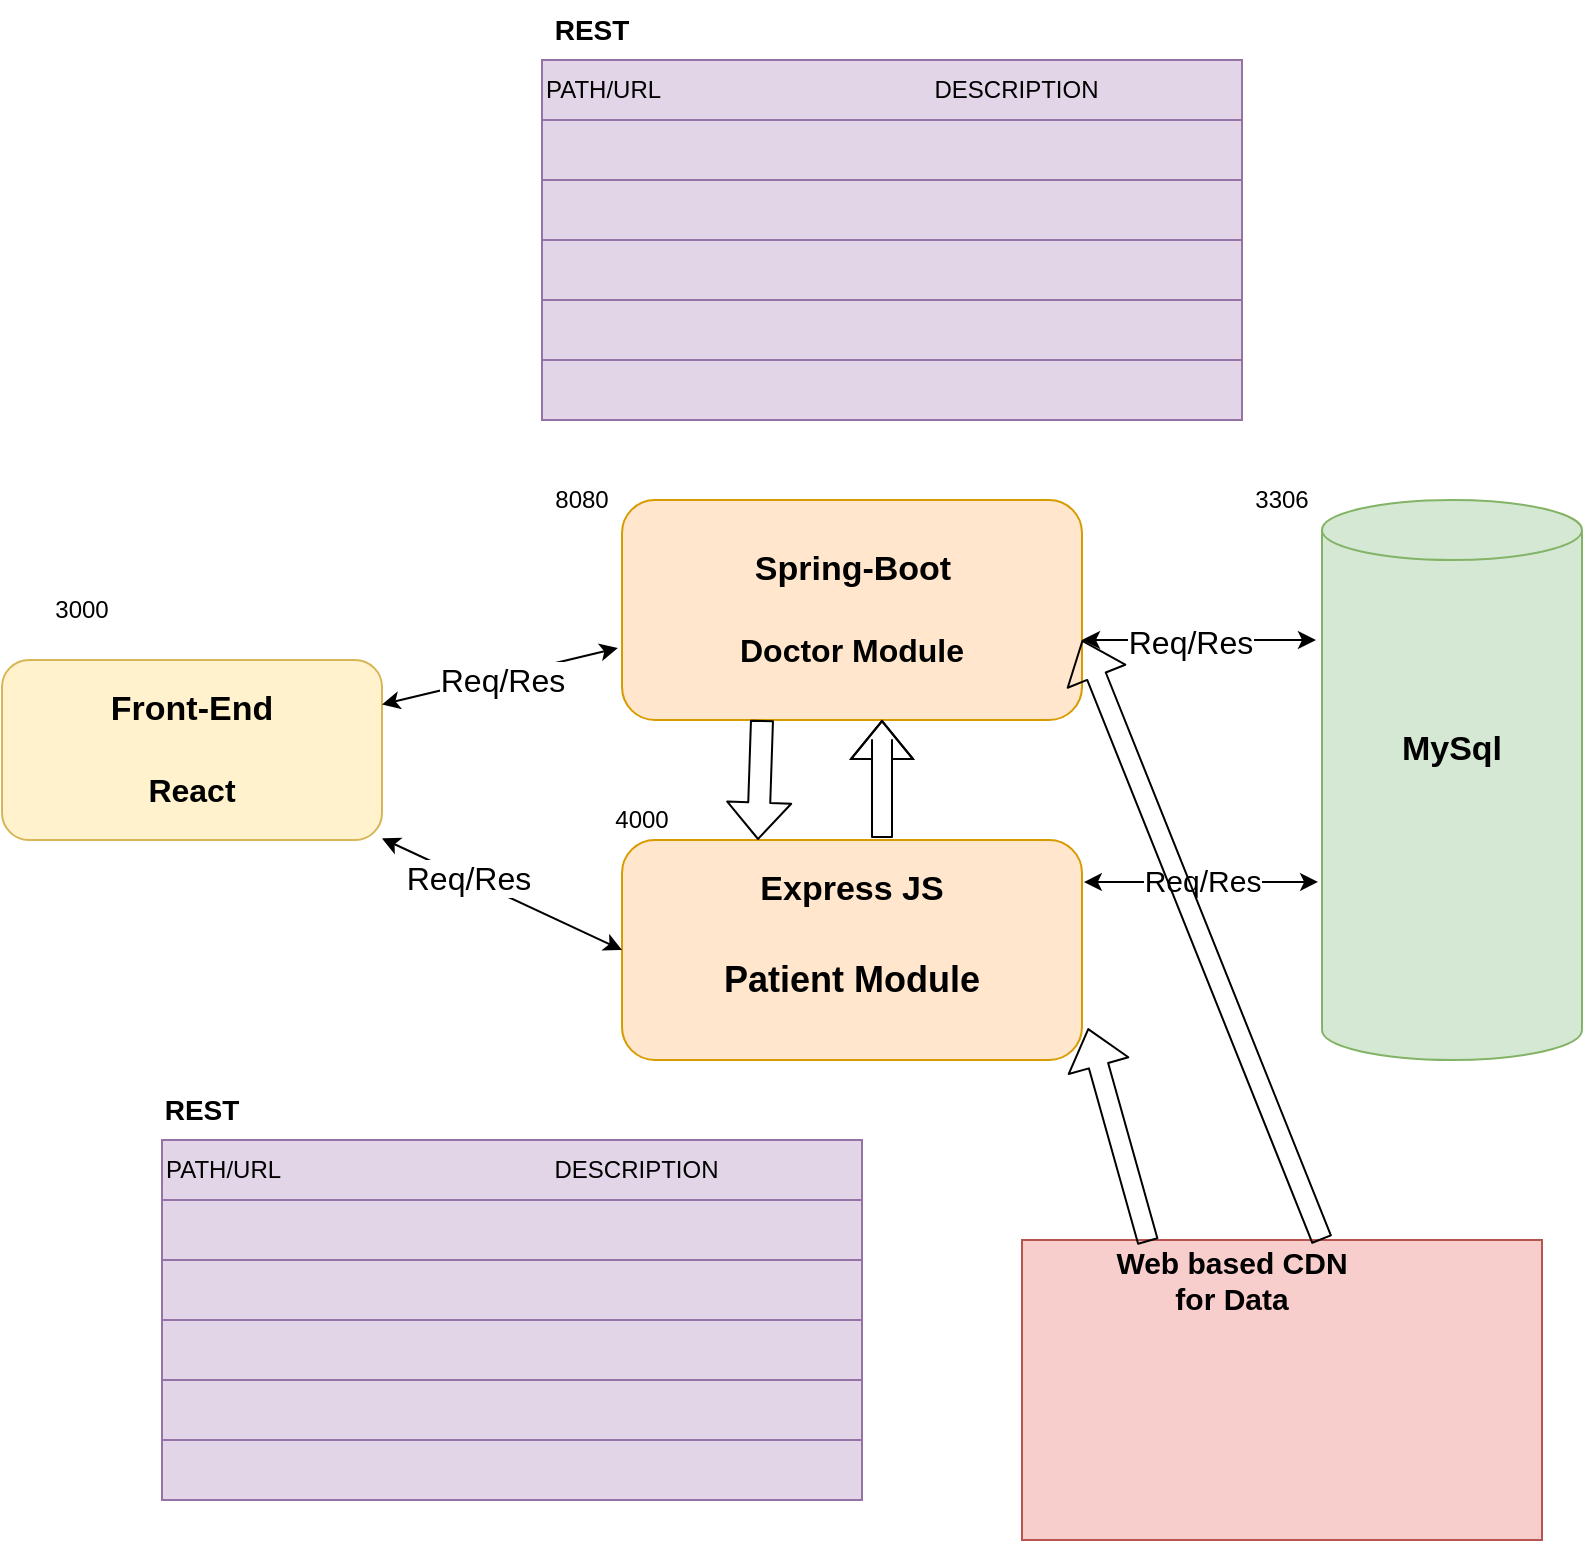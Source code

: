 <mxfile version="13.9.9" type="device"><diagram id="JGiabww52Pxpe4N4MOyC" name="Page-1"><mxGraphModel dx="868" dy="1610" grid="1" gridSize="10" guides="1" tooltips="1" connect="1" arrows="1" fold="1" page="1" pageScale="1" pageWidth="850" pageHeight="1100" math="0" shadow="0"><root><mxCell id="0"/><mxCell id="1" parent="0"/><mxCell id="6i-IOa0XERHMzChxZtZu-3" value="" style="rounded=1;whiteSpace=wrap;html=1;fillColor=#fff2cc;strokeColor=#d6b656;" parent="1" vertex="1"><mxGeometry x="20" y="200" width="190" height="90" as="geometry"/></mxCell><mxCell id="6i-IOa0XERHMzChxZtZu-4" value="&lt;font style=&quot;font-size: 17px&quot;&gt;&lt;b&gt;Front-End&lt;/b&gt;&lt;/font&gt;" style="text;html=1;strokeColor=none;fillColor=none;align=center;verticalAlign=middle;whiteSpace=wrap;rounded=0;" parent="1" vertex="1"><mxGeometry x="50" y="210" width="130" height="30" as="geometry"/></mxCell><mxCell id="6i-IOa0XERHMzChxZtZu-5" value="" style="rounded=1;whiteSpace=wrap;html=1;fillColor=#ffe6cc;strokeColor=#d79b00;" parent="1" vertex="1"><mxGeometry x="330" y="120" width="230" height="110" as="geometry"/></mxCell><mxCell id="6i-IOa0XERHMzChxZtZu-6" value="" style="rounded=1;whiteSpace=wrap;html=1;fillColor=#ffe6cc;strokeColor=#d79b00;" parent="1" vertex="1"><mxGeometry x="330" y="290" width="230" height="110" as="geometry"/></mxCell><mxCell id="6i-IOa0XERHMzChxZtZu-7" value="&lt;font style=&quot;font-size: 17px&quot;&gt;&lt;b&gt;Spring-Boot&lt;/b&gt;&lt;/font&gt;" style="text;html=1;strokeColor=none;fillColor=none;align=center;verticalAlign=middle;whiteSpace=wrap;rounded=0;" parent="1" vertex="1"><mxGeometry x="372.5" y="140" width="145" height="30" as="geometry"/></mxCell><mxCell id="6i-IOa0XERHMzChxZtZu-8" value="&lt;span style=&quot;font-size: 16px&quot;&gt;&lt;b&gt;Doctor Module&lt;/b&gt;&lt;/span&gt;" style="text;html=1;strokeColor=none;fillColor=none;align=center;verticalAlign=middle;whiteSpace=wrap;rounded=0;" parent="1" vertex="1"><mxGeometry x="375" y="180" width="140" height="30" as="geometry"/></mxCell><mxCell id="6i-IOa0XERHMzChxZtZu-9" value="&lt;font style=&quot;font-size: 17px&quot;&gt;&lt;b&gt;Express JS&lt;/b&gt;&lt;/font&gt;" style="text;html=1;strokeColor=none;fillColor=none;align=center;verticalAlign=middle;whiteSpace=wrap;rounded=0;" parent="1" vertex="1"><mxGeometry x="390" y="300" width="110" height="30" as="geometry"/></mxCell><mxCell id="6i-IOa0XERHMzChxZtZu-10" value="&lt;font style=&quot;font-size: 18px&quot;&gt;&lt;b&gt;Patient Module&lt;/b&gt;&lt;/font&gt;" style="text;html=1;strokeColor=none;fillColor=none;align=center;verticalAlign=middle;whiteSpace=wrap;rounded=0;" parent="1" vertex="1"><mxGeometry x="380" y="340" width="130" height="40" as="geometry"/></mxCell><mxCell id="6i-IOa0XERHMzChxZtZu-11" value="" style="shape=cylinder3;whiteSpace=wrap;html=1;boundedLbl=1;backgroundOutline=1;size=15;fillColor=#d5e8d4;strokeColor=#82b366;" parent="1" vertex="1"><mxGeometry x="680" y="120" width="130" height="280" as="geometry"/></mxCell><mxCell id="6i-IOa0XERHMzChxZtZu-12" value="&lt;font style=&quot;font-size: 17px&quot;&gt;&lt;b&gt;MySql&lt;/b&gt;&lt;/font&gt;" style="text;html=1;strokeColor=none;fillColor=none;align=center;verticalAlign=middle;whiteSpace=wrap;rounded=0;" parent="1" vertex="1"><mxGeometry x="690" y="220" width="110" height="50" as="geometry"/></mxCell><mxCell id="6i-IOa0XERHMzChxZtZu-19" value="" style="endArrow=classic;startArrow=classic;html=1;exitX=1;exitY=0.636;exitDx=0;exitDy=0;exitPerimeter=0;" parent="1" source="6i-IOa0XERHMzChxZtZu-5" edge="1"><mxGeometry width="50" height="50" relative="1" as="geometry"><mxPoint x="600" y="220" as="sourcePoint"/><mxPoint x="677" y="190" as="targetPoint"/><Array as="points"><mxPoint x="630" y="190"/></Array></mxGeometry></mxCell><mxCell id="6i-IOa0XERHMzChxZtZu-20" value="&lt;font style=&quot;font-size: 16px&quot;&gt;Req/Res&lt;/font&gt;" style="edgeLabel;html=1;align=center;verticalAlign=middle;resizable=0;points=[];" parent="6i-IOa0XERHMzChxZtZu-19" vertex="1" connectable="0"><mxGeometry x="-0.077" y="-1" relative="1" as="geometry"><mxPoint as="offset"/></mxGeometry></mxCell><mxCell id="6i-IOa0XERHMzChxZtZu-22" value="" style="endArrow=classic;startArrow=classic;html=1;exitX=1.004;exitY=0.191;exitDx=0;exitDy=0;exitPerimeter=0;entryX=-0.015;entryY=0.682;entryDx=0;entryDy=0;entryPerimeter=0;" parent="1" source="6i-IOa0XERHMzChxZtZu-6" target="6i-IOa0XERHMzChxZtZu-11" edge="1"><mxGeometry width="50" height="50" relative="1" as="geometry"><mxPoint x="590" y="360" as="sourcePoint"/><mxPoint x="640" y="310" as="targetPoint"/></mxGeometry></mxCell><mxCell id="6i-IOa0XERHMzChxZtZu-24" value="&lt;font style=&quot;font-size: 15px&quot;&gt;Req/Res&lt;/font&gt;" style="edgeLabel;html=1;align=center;verticalAlign=middle;resizable=0;points=[];" parent="6i-IOa0XERHMzChxZtZu-22" vertex="1" connectable="0"><mxGeometry x="0.641" y="1" relative="1" as="geometry"><mxPoint x="-36.92" as="offset"/></mxGeometry></mxCell><mxCell id="6i-IOa0XERHMzChxZtZu-25" value="" style="endArrow=classic;startArrow=classic;html=1;entryX=0;entryY=0.5;entryDx=0;entryDy=0;" parent="1" source="6i-IOa0XERHMzChxZtZu-3" target="6i-IOa0XERHMzChxZtZu-6" edge="1"><mxGeometry width="50" height="50" relative="1" as="geometry"><mxPoint x="230" y="340" as="sourcePoint"/><mxPoint x="280" y="290" as="targetPoint"/></mxGeometry></mxCell><mxCell id="6i-IOa0XERHMzChxZtZu-27" value="&lt;font style=&quot;font-size: 16px&quot;&gt;Req/Res&lt;/font&gt;" style="edgeLabel;html=1;align=center;verticalAlign=middle;resizable=0;points=[];" parent="6i-IOa0XERHMzChxZtZu-25" vertex="1" connectable="0"><mxGeometry x="-0.284" relative="1" as="geometry"><mxPoint as="offset"/></mxGeometry></mxCell><mxCell id="6i-IOa0XERHMzChxZtZu-26" value="" style="endArrow=classic;startArrow=classic;html=1;entryX=-0.009;entryY=0.673;entryDx=0;entryDy=0;entryPerimeter=0;" parent="1" source="6i-IOa0XERHMzChxZtZu-3" target="6i-IOa0XERHMzChxZtZu-5" edge="1"><mxGeometry width="50" height="50" relative="1" as="geometry"><mxPoint x="240" y="230" as="sourcePoint"/><mxPoint x="280" y="190" as="targetPoint"/></mxGeometry></mxCell><mxCell id="6i-IOa0XERHMzChxZtZu-28" value="&lt;font style=&quot;font-size: 16px&quot;&gt;Req/Res&lt;/font&gt;" style="edgeLabel;html=1;align=center;verticalAlign=middle;resizable=0;points=[];" parent="6i-IOa0XERHMzChxZtZu-26" vertex="1" connectable="0"><mxGeometry x="0.381" y="2" relative="1" as="geometry"><mxPoint x="-21.23" y="9.24" as="offset"/></mxGeometry></mxCell><mxCell id="6i-IOa0XERHMzChxZtZu-29" value="&lt;font style=&quot;font-size: 16px&quot;&gt;&lt;b&gt;React&lt;/b&gt;&lt;/font&gt;" style="text;html=1;strokeColor=none;fillColor=none;align=center;verticalAlign=middle;whiteSpace=wrap;rounded=0;" parent="1" vertex="1"><mxGeometry x="50" y="250" width="130" height="30" as="geometry"/></mxCell><mxCell id="M5rUDJcV3AsO8aFOefzu-1" value="" style="rounded=0;whiteSpace=wrap;html=1;fillColor=#f8cecc;strokeColor=#b85450;" parent="1" vertex="1"><mxGeometry x="530" y="490" width="260" height="150" as="geometry"/></mxCell><mxCell id="M5rUDJcV3AsO8aFOefzu-2" value="&lt;b&gt;&lt;font style=&quot;font-size: 15px&quot;&gt;Web based CDN for Data&lt;/font&gt;&lt;/b&gt;" style="text;html=1;strokeColor=none;fillColor=none;align=center;verticalAlign=middle;whiteSpace=wrap;rounded=0;" parent="1" vertex="1"><mxGeometry x="570" y="490" width="130" height="40" as="geometry"/></mxCell><mxCell id="M5rUDJcV3AsO8aFOefzu-3" value="" style="shape=flexArrow;endArrow=classic;html=1;" parent="1" edge="1"><mxGeometry width="50" height="50" relative="1" as="geometry"><mxPoint x="460" y="289" as="sourcePoint"/><mxPoint x="460" y="230" as="targetPoint"/><Array as="points"><mxPoint x="460" y="240"/></Array></mxGeometry></mxCell><mxCell id="M5rUDJcV3AsO8aFOefzu-4" value="" style="shape=flexArrow;endArrow=classic;html=1;width=11;endSize=5.73;" parent="1" edge="1"><mxGeometry width="50" height="50" relative="1" as="geometry"><mxPoint x="400" y="230" as="sourcePoint"/><mxPoint x="398" y="290" as="targetPoint"/><Array as="points"><mxPoint x="400" y="230"/></Array></mxGeometry></mxCell><mxCell id="M5rUDJcV3AsO8aFOefzu-6" value="PATH/URL&amp;nbsp; &amp;nbsp; &amp;nbsp; &amp;nbsp; &amp;nbsp; &amp;nbsp; &amp;nbsp; &amp;nbsp; &amp;nbsp; &amp;nbsp; &amp;nbsp; &amp;nbsp; &amp;nbsp; &amp;nbsp; &amp;nbsp; &amp;nbsp; &amp;nbsp; &amp;nbsp; &amp;nbsp; &amp;nbsp; &amp;nbsp;DESCRIPTION" style="rounded=0;whiteSpace=wrap;html=1;fillColor=#e1d5e7;strokeColor=#9673a6;align=left;" parent="1" vertex="1"><mxGeometry x="100" y="440" width="350" height="30" as="geometry"/></mxCell><mxCell id="M5rUDJcV3AsO8aFOefzu-8" value="" style="rounded=0;whiteSpace=wrap;html=1;fillColor=#e1d5e7;strokeColor=#9673a6;align=left;" parent="1" vertex="1"><mxGeometry x="100" y="470" width="350" height="30" as="geometry"/></mxCell><mxCell id="M5rUDJcV3AsO8aFOefzu-9" value="" style="rounded=0;whiteSpace=wrap;html=1;fillColor=#e1d5e7;strokeColor=#9673a6;align=left;" parent="1" vertex="1"><mxGeometry x="100" y="500" width="350" height="30" as="geometry"/></mxCell><mxCell id="M5rUDJcV3AsO8aFOefzu-10" value="" style="rounded=0;whiteSpace=wrap;html=1;fillColor=#e1d5e7;strokeColor=#9673a6;align=left;" parent="1" vertex="1"><mxGeometry x="100" y="530" width="350" height="30" as="geometry"/></mxCell><mxCell id="M5rUDJcV3AsO8aFOefzu-11" value="" style="rounded=0;whiteSpace=wrap;html=1;fillColor=#e1d5e7;strokeColor=#9673a6;align=left;" parent="1" vertex="1"><mxGeometry x="100" y="560" width="350" height="30" as="geometry"/></mxCell><mxCell id="M5rUDJcV3AsO8aFOefzu-12" value="" style="rounded=0;whiteSpace=wrap;html=1;fillColor=#e1d5e7;strokeColor=#9673a6;align=left;" parent="1" vertex="1"><mxGeometry x="100" y="590" width="350" height="30" as="geometry"/></mxCell><mxCell id="M5rUDJcV3AsO8aFOefzu-13" value="PATH/URL&amp;nbsp; &amp;nbsp; &amp;nbsp; &amp;nbsp; &amp;nbsp; &amp;nbsp; &amp;nbsp; &amp;nbsp; &amp;nbsp; &amp;nbsp; &amp;nbsp; &amp;nbsp; &amp;nbsp; &amp;nbsp; &amp;nbsp; &amp;nbsp; &amp;nbsp; &amp;nbsp; &amp;nbsp; &amp;nbsp; &amp;nbsp;DESCRIPTION" style="rounded=0;whiteSpace=wrap;html=1;fillColor=#e1d5e7;strokeColor=#9673a6;align=left;" parent="1" vertex="1"><mxGeometry x="290" y="-100" width="350" height="30" as="geometry"/></mxCell><mxCell id="M5rUDJcV3AsO8aFOefzu-14" value="" style="rounded=0;whiteSpace=wrap;html=1;fillColor=#e1d5e7;strokeColor=#9673a6;align=left;" parent="1" vertex="1"><mxGeometry x="290" y="-70" width="350" height="30" as="geometry"/></mxCell><mxCell id="M5rUDJcV3AsO8aFOefzu-15" value="" style="rounded=0;whiteSpace=wrap;html=1;fillColor=#e1d5e7;strokeColor=#9673a6;align=left;" parent="1" vertex="1"><mxGeometry x="290" y="-40" width="350" height="30" as="geometry"/></mxCell><mxCell id="M5rUDJcV3AsO8aFOefzu-16" value="" style="rounded=0;whiteSpace=wrap;html=1;fillColor=#e1d5e7;strokeColor=#9673a6;align=left;" parent="1" vertex="1"><mxGeometry x="290" y="-10" width="350" height="30" as="geometry"/></mxCell><mxCell id="M5rUDJcV3AsO8aFOefzu-17" value="" style="rounded=0;whiteSpace=wrap;html=1;fillColor=#e1d5e7;strokeColor=#9673a6;align=left;" parent="1" vertex="1"><mxGeometry x="290" y="20" width="350" height="30" as="geometry"/></mxCell><mxCell id="M5rUDJcV3AsO8aFOefzu-18" value="" style="rounded=0;whiteSpace=wrap;html=1;fillColor=#e1d5e7;strokeColor=#9673a6;align=left;" parent="1" vertex="1"><mxGeometry x="290" y="50" width="350" height="30" as="geometry"/></mxCell><mxCell id="M5rUDJcV3AsO8aFOefzu-19" value="" style="shape=flexArrow;endArrow=classic;html=1;exitX=0.177;exitY=0.025;exitDx=0;exitDy=0;exitPerimeter=0;entryX=1.013;entryY=0.855;entryDx=0;entryDy=0;entryPerimeter=0;" parent="1" source="M5rUDJcV3AsO8aFOefzu-2" target="6i-IOa0XERHMzChxZtZu-6" edge="1"><mxGeometry width="50" height="50" relative="1" as="geometry"><mxPoint x="410" y="480" as="sourcePoint"/><mxPoint x="460" y="430" as="targetPoint"/><Array as="points"/></mxGeometry></mxCell><mxCell id="M5rUDJcV3AsO8aFOefzu-20" value="" style="shape=flexArrow;endArrow=classic;html=1;exitX=0.846;exitY=0;exitDx=0;exitDy=0;exitPerimeter=0;" parent="1" source="M5rUDJcV3AsO8aFOefzu-2" edge="1"><mxGeometry width="50" height="50" relative="1" as="geometry"><mxPoint x="660" y="440" as="sourcePoint"/><mxPoint x="560" y="190" as="targetPoint"/><Array as="points"/></mxGeometry></mxCell><mxCell id="M5rUDJcV3AsO8aFOefzu-22" value="3000" style="text;html=1;strokeColor=none;fillColor=none;align=center;verticalAlign=middle;whiteSpace=wrap;rounded=0;" parent="1" vertex="1"><mxGeometry x="40" y="165" width="40" height="20" as="geometry"/></mxCell><mxCell id="M5rUDJcV3AsO8aFOefzu-23" value="8080" style="text;html=1;strokeColor=none;fillColor=none;align=center;verticalAlign=middle;whiteSpace=wrap;rounded=0;" parent="1" vertex="1"><mxGeometry x="290" y="110" width="40" height="20" as="geometry"/></mxCell><mxCell id="M5rUDJcV3AsO8aFOefzu-24" value="4000" style="text;html=1;strokeColor=none;fillColor=none;align=center;verticalAlign=middle;whiteSpace=wrap;rounded=0;" parent="1" vertex="1"><mxGeometry x="320" y="270" width="40" height="20" as="geometry"/></mxCell><mxCell id="M5rUDJcV3AsO8aFOefzu-25" value="3306" style="text;html=1;strokeColor=none;fillColor=none;align=center;verticalAlign=middle;whiteSpace=wrap;rounded=0;" parent="1" vertex="1"><mxGeometry x="640" y="110" width="40" height="20" as="geometry"/></mxCell><mxCell id="M5rUDJcV3AsO8aFOefzu-26" value="&lt;font style=&quot;font-size: 14px&quot;&gt;&lt;b&gt;REST&lt;/b&gt;&lt;/font&gt;" style="text;html=1;strokeColor=none;fillColor=none;align=center;verticalAlign=middle;whiteSpace=wrap;rounded=0;" parent="1" vertex="1"><mxGeometry x="255" y="-130" width="120" height="30" as="geometry"/></mxCell><mxCell id="M5rUDJcV3AsO8aFOefzu-27" value="&lt;font style=&quot;font-size: 14px&quot;&gt;&lt;b&gt;REST&lt;/b&gt;&lt;/font&gt;" style="text;html=1;strokeColor=none;fillColor=none;align=center;verticalAlign=middle;whiteSpace=wrap;rounded=0;" parent="1" vertex="1"><mxGeometry x="60" y="410" width="120" height="30" as="geometry"/></mxCell></root></mxGraphModel></diagram></mxfile>
